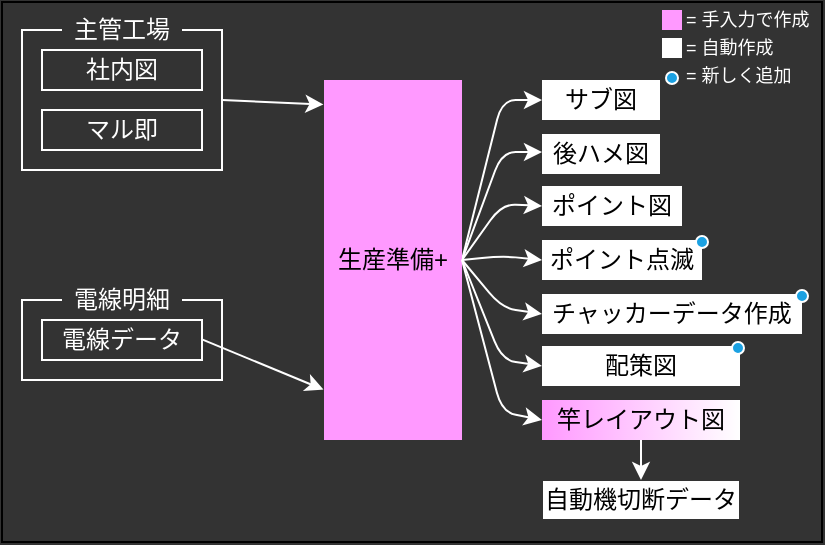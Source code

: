 <mxfile>
    <diagram id="nvRNAKMqMzsSN21wuebc" name="ページ1">
        <mxGraphModel dx="312" dy="244" grid="1" gridSize="10" guides="1" tooltips="1" connect="1" arrows="1" fold="1" page="1" pageScale="1" pageWidth="827" pageHeight="1169" background="#333333" math="0" shadow="0">
            <root>
                <mxCell id="0"/>
                <mxCell id="1" parent="0"/>
                <mxCell id="11" value="" style="rounded=0;whiteSpace=wrap;html=1;fillStyle=solid;fillColor=#333333;fontColor=#FFFFFF;container=0;" parent="1" vertex="1">
                    <mxGeometry x="60" y="161" width="410" height="270" as="geometry"/>
                </mxCell>
                <mxCell id="33" value="" style="edgeStyle=none;curved=1;html=1;exitX=1;exitY=0.5;exitDx=0;exitDy=0;strokeColor=#FFFFFF;entryX=-0.004;entryY=0.068;entryDx=0;entryDy=0;entryPerimeter=0;" parent="1" source="2" target="3" edge="1">
                    <mxGeometry relative="1" as="geometry">
                        <mxPoint x="220" y="210" as="targetPoint"/>
                        <Array as="points"/>
                    </mxGeometry>
                </mxCell>
                <mxCell id="2" value="" style="rounded=0;labelBackgroundColor=none;whiteSpace=wrap;fillStyle=solid;fillColor=#333333;fontColor=#FFFFFF;strokeColor=#FFFFFF;" parent="1" vertex="1">
                    <mxGeometry x="70" y="175" width="100" height="70" as="geometry"/>
                </mxCell>
                <mxCell id="7" value="" style="edgeStyle=none;html=1;entryX=0;entryY=0.5;entryDx=0;entryDy=0;labelBackgroundColor=none;fontColor=#FFFFFF;strokeColor=#FFFFFF;exitX=1;exitY=0.5;exitDx=0;exitDy=0;" parent="1" source="3" target="4" edge="1">
                    <mxGeometry relative="1" as="geometry">
                        <mxPoint x="310" y="165" as="sourcePoint"/>
                        <mxPoint x="310" y="185" as="targetPoint"/>
                        <Array as="points">
                            <mxPoint x="310" y="210"/>
                        </Array>
                    </mxGeometry>
                </mxCell>
                <mxCell id="4" value="サブ図" style="rounded=0;whiteSpace=wrap;strokeColor=none;fillStyle=solid;fillColor=#FFFFFF;fontColor=#000000;" parent="1" vertex="1">
                    <mxGeometry x="330" y="200" width="59" height="20" as="geometry"/>
                </mxCell>
                <mxCell id="14" value="主管工場" style="rounded=0;labelBackgroundColor=none;whiteSpace=wrap;fillStyle=solid;fillColor=#333333;fontColor=#FFFFFF;strokeColor=none;" parent="1" vertex="1">
                    <mxGeometry x="90" y="165" width="60" height="20" as="geometry"/>
                </mxCell>
                <mxCell id="44" value="マル即" style="rounded=0;labelBackgroundColor=none;whiteSpace=wrap;fillStyle=solid;fillColor=#333333;fontColor=#FFFFFF;strokeColor=#FFFFFF;" parent="1" vertex="1">
                    <mxGeometry x="80" y="215" width="80" height="20" as="geometry"/>
                </mxCell>
                <mxCell id="47" value="" style="edgeStyle=none;html=1;entryX=0;entryY=0.5;entryDx=0;entryDy=0;labelBackgroundColor=none;fontColor=#FFFFFF;strokeColor=#FFFFFF;exitX=1;exitY=0.5;exitDx=0;exitDy=0;" parent="1" source="3" target="48" edge="1">
                    <mxGeometry relative="1" as="geometry">
                        <mxPoint x="289.43" y="165" as="sourcePoint"/>
                        <mxPoint x="289.43" y="185" as="targetPoint"/>
                        <Array as="points">
                            <mxPoint x="310" y="340"/>
                        </Array>
                    </mxGeometry>
                </mxCell>
                <mxCell id="43" value="社内図" style="rounded=0;labelBackgroundColor=none;whiteSpace=wrap;fillStyle=solid;fillColor=#333333;fontColor=#FFFFFF;strokeColor=#FFFFFF;" parent="1" vertex="1">
                    <mxGeometry x="80" y="185" width="80" height="20" as="geometry"/>
                </mxCell>
                <mxCell id="56" value="" style="rounded=0;labelBackgroundColor=none;whiteSpace=wrap;fillStyle=solid;fillColor=#333333;fontColor=#FFFFFF;strokeColor=#FFFFFF;" parent="1" vertex="1">
                    <mxGeometry x="70" y="310" width="100" height="40" as="geometry"/>
                </mxCell>
                <mxCell id="46" value="後ハメ図" style="rounded=0;whiteSpace=wrap;strokeColor=none;fillStyle=solid;fillColor=#FFFFFF;fontColor=#000000;" parent="1" vertex="1">
                    <mxGeometry x="330" y="227" width="59" height="20" as="geometry"/>
                </mxCell>
                <mxCell id="48" value="配策図" style="rounded=0;whiteSpace=wrap;strokeColor=none;fillStyle=solid;fillColor=#FFFFFF;fontColor=#000000;gradientColor=none;gradientDirection=east;" parent="1" vertex="1">
                    <mxGeometry x="330" y="333" width="99" height="20" as="geometry"/>
                </mxCell>
                <mxCell id="51" value="自動機切断データ" style="rounded=0;whiteSpace=wrap;strokeColor=#333333;fillStyle=solid;fillColor=#FFFFFF;fontColor=#000000;" parent="1" vertex="1">
                    <mxGeometry x="330" y="400" width="99" height="20" as="geometry"/>
                </mxCell>
                <mxCell id="52" value="ポイント図" style="rounded=0;whiteSpace=wrap;strokeColor=none;fillStyle=solid;fillColor=#FFFFFF;fontColor=#000000;" parent="1" vertex="1">
                    <mxGeometry x="330" y="253" width="70" height="20" as="geometry"/>
                </mxCell>
                <mxCell id="53" value="" style="edgeStyle=none;html=1;labelBackgroundColor=none;fontColor=#FFFFFF;strokeColor=#FFFFFF;exitX=0.5;exitY=1;exitDx=0;exitDy=0;entryX=0.5;entryY=0;entryDx=0;entryDy=0;" parent="1" source="85" target="51" edge="1">
                    <mxGeometry relative="1" as="geometry">
                        <mxPoint x="379" y="380" as="sourcePoint"/>
                        <mxPoint x="380" y="390" as="targetPoint"/>
                    </mxGeometry>
                </mxCell>
                <mxCell id="55" value="" style="edgeStyle=none;curved=1;html=1;exitX=1;exitY=0.5;exitDx=0;exitDy=0;strokeColor=#FFFFFF;entryX=-0.004;entryY=0.86;entryDx=0;entryDy=0;entryPerimeter=0;" parent="1" target="3" edge="1">
                    <mxGeometry relative="1" as="geometry">
                        <mxPoint x="210" y="330" as="targetPoint"/>
                        <Array as="points"/>
                        <mxPoint x="160" y="329.72" as="sourcePoint"/>
                    </mxGeometry>
                </mxCell>
                <mxCell id="57" value="電線明細" style="rounded=0;labelBackgroundColor=none;whiteSpace=wrap;fillStyle=solid;fillColor=#333333;fontColor=#FFFFFF;strokeColor=none;" parent="1" vertex="1">
                    <mxGeometry x="90" y="300" width="60" height="20" as="geometry"/>
                </mxCell>
                <mxCell id="54" value="電線データ" style="rounded=0;labelBackgroundColor=none;whiteSpace=wrap;fillStyle=solid;fillColor=#333333;fontColor=#FFFFFF;strokeColor=#FFFFFF;" parent="1" vertex="1">
                    <mxGeometry x="80" y="320" width="80" height="20" as="geometry"/>
                </mxCell>
                <mxCell id="66" value="" style="group;align=right;" parent="1" vertex="1" connectable="0">
                    <mxGeometry x="368" y="160" width="100" height="20" as="geometry"/>
                </mxCell>
                <mxCell id="64" value="" style="rounded=0;whiteSpace=wrap;strokeColor=none;fillStyle=solid;fillColor=#ff99ff;fontColor=#000000;" parent="66" vertex="1">
                    <mxGeometry x="22" y="5" width="10" height="10" as="geometry"/>
                </mxCell>
                <mxCell id="65" value="= 手入力で作成" style="rounded=0;labelBackgroundColor=none;whiteSpace=wrap;fillStyle=solid;fillColor=none;fontColor=#FFFFFF;strokeColor=none;fontSize=9;align=left;" parent="66" vertex="1">
                    <mxGeometry x="32" width="70" height="20" as="geometry"/>
                </mxCell>
                <mxCell id="67" value="ポイント点滅" style="rounded=0;whiteSpace=wrap;strokeColor=none;fillStyle=solid;fillColor=#FFFFFF;fontColor=#000000;" parent="1" vertex="1">
                    <mxGeometry x="330" y="280" width="80" height="20" as="geometry"/>
                </mxCell>
                <mxCell id="68" value="チャッカーデータ作成" style="rounded=0;whiteSpace=wrap;strokeColor=none;fillStyle=solid;fillColor=#FFFFFF;fontColor=#000000;" parent="1" vertex="1">
                    <mxGeometry x="330" y="307" width="130" height="20" as="geometry"/>
                </mxCell>
                <mxCell id="69" value="" style="group" parent="1" vertex="1" connectable="0">
                    <mxGeometry x="368" y="174" width="100" height="20" as="geometry"/>
                </mxCell>
                <mxCell id="70" value="" style="rounded=0;whiteSpace=wrap;strokeColor=none;fillStyle=solid;fillColor=#FFFFFF;fontColor=#ffffff;" parent="69" vertex="1">
                    <mxGeometry x="22" y="5" width="10" height="10" as="geometry"/>
                </mxCell>
                <mxCell id="71" value="= 自動作成" style="rounded=0;labelBackgroundColor=none;whiteSpace=wrap;fillStyle=solid;fillColor=none;fontColor=#FFFFFF;strokeColor=none;fontSize=9;align=left;" parent="69" vertex="1">
                    <mxGeometry x="32" width="60" height="20" as="geometry"/>
                </mxCell>
                <mxCell id="72" value="" style="edgeStyle=none;html=1;entryX=0;entryY=0.5;entryDx=0;entryDy=0;labelBackgroundColor=none;fontColor=#FFFFFF;strokeColor=#FFFFFF;exitX=1;exitY=0.5;exitDx=0;exitDy=0;" parent="1" source="3" edge="1">
                    <mxGeometry relative="1" as="geometry">
                        <mxPoint x="288.689" y="236.65" as="sourcePoint"/>
                        <mxPoint x="330" y="236" as="targetPoint"/>
                        <Array as="points">
                            <mxPoint x="310" y="236"/>
                        </Array>
                    </mxGeometry>
                </mxCell>
                <mxCell id="3" value="生産準備+" style="rounded=0;whiteSpace=wrap;strokeColor=none;fillStyle=solid;fillColor=#ff99ff;fontColor=#000000;" parent="1" vertex="1">
                    <mxGeometry x="221" y="200" width="69" height="180" as="geometry"/>
                </mxCell>
                <mxCell id="74" value="" style="edgeStyle=none;html=1;entryX=0;entryY=0.5;entryDx=0;entryDy=0;labelBackgroundColor=none;fontColor=#FFFFFF;strokeColor=#FFFFFF;exitX=1;exitY=0.5;exitDx=0;exitDy=0;" parent="1" source="3" target="52" edge="1">
                    <mxGeometry relative="1" as="geometry">
                        <mxPoint x="288.689" y="290.65" as="sourcePoint"/>
                        <mxPoint x="330" y="290" as="targetPoint"/>
                        <Array as="points">
                            <mxPoint x="310" y="262"/>
                        </Array>
                    </mxGeometry>
                </mxCell>
                <mxCell id="75" value="" style="edgeStyle=none;html=1;entryX=0;entryY=0.5;entryDx=0;entryDy=0;labelBackgroundColor=none;fontColor=#FFFFFF;strokeColor=#FFFFFF;exitX=1;exitY=0.5;exitDx=0;exitDy=0;" parent="1" source="3" target="67" edge="1">
                    <mxGeometry relative="1" as="geometry">
                        <mxPoint x="288.689" y="310.65" as="sourcePoint"/>
                        <mxPoint x="330" y="310" as="targetPoint"/>
                        <Array as="points">
                            <mxPoint x="310" y="288"/>
                        </Array>
                    </mxGeometry>
                </mxCell>
                <mxCell id="76" value="" style="edgeStyle=none;html=1;entryX=0;entryY=0.5;entryDx=0;entryDy=0;labelBackgroundColor=none;fontColor=#FFFFFF;strokeColor=#FFFFFF;exitX=1;exitY=0.5;exitDx=0;exitDy=0;" parent="1" source="3" target="68" edge="1">
                    <mxGeometry relative="1" as="geometry">
                        <mxPoint x="290" y="280" as="sourcePoint"/>
                        <mxPoint x="330" y="340" as="targetPoint"/>
                        <Array as="points">
                            <mxPoint x="310" y="314"/>
                        </Array>
                    </mxGeometry>
                </mxCell>
                <mxCell id="79" value="" style="group" parent="1" vertex="1" connectable="0">
                    <mxGeometry x="368" y="189" width="100" height="20" as="geometry"/>
                </mxCell>
                <mxCell id="80" value="" style="rounded=1;whiteSpace=wrap;strokeColor=#FFFFFF;fillStyle=solid;fillColor=#1ba1e2;fontColor=#ffffff;arcSize=50;strokeWidth=1;" parent="79" vertex="1">
                    <mxGeometry x="24" y="7" width="6" height="6" as="geometry"/>
                </mxCell>
                <mxCell id="81" value="= 新しく追加" style="rounded=0;labelBackgroundColor=none;whiteSpace=wrap;fillStyle=solid;fillColor=none;fontColor=#FFFFFF;strokeColor=none;fontSize=9;align=left;" parent="79" vertex="1">
                    <mxGeometry x="32" y="-1" width="60" height="20" as="geometry"/>
                </mxCell>
                <mxCell id="83" value="" style="rounded=1;whiteSpace=wrap;strokeColor=#FFFFFF;fillStyle=solid;fillColor=#1ba1e2;fontColor=#ffffff;arcSize=50;" parent="1" vertex="1">
                    <mxGeometry x="407" y="278" width="6" height="6" as="geometry"/>
                </mxCell>
                <mxCell id="86" value="" style="edgeStyle=none;html=1;entryX=0;entryY=0.5;entryDx=0;entryDy=0;labelBackgroundColor=none;fontColor=#FFFFFF;strokeColor=#FFFFFF;exitX=1;exitY=0.5;exitDx=0;exitDy=0;" parent="1" source="3" target="85" edge="1">
                    <mxGeometry relative="1" as="geometry">
                        <mxPoint x="289.43" y="165" as="sourcePoint"/>
                        <mxPoint x="289.43" y="185" as="targetPoint"/>
                        <Array as="points">
                            <mxPoint x="310" y="366"/>
                        </Array>
                    </mxGeometry>
                </mxCell>
                <mxCell id="85" value="竿レイアウト図" style="rounded=0;whiteSpace=wrap;strokeColor=none;fillStyle=solid;fillColor=#ff99ff;fontColor=#000000;gradientColor=#FFFFFF;gradientDirection=east;" parent="1" vertex="1">
                    <mxGeometry x="330" y="360" width="99" height="20" as="geometry"/>
                </mxCell>
                <mxCell id="89" value="" style="rounded=1;whiteSpace=wrap;strokeColor=#FFFFFF;fillStyle=solid;fillColor=#1ba1e2;fontColor=#ffffff;arcSize=50;" parent="1" vertex="1">
                    <mxGeometry x="457" y="305" width="6" height="6" as="geometry"/>
                </mxCell>
                <mxCell id="90" value="" style="rounded=1;whiteSpace=wrap;strokeColor=#FFFFFF;fillStyle=solid;fillColor=#1ba1e2;fontColor=#ffffff;arcSize=50;" parent="1" vertex="1">
                    <mxGeometry x="425" y="331" width="6" height="6" as="geometry"/>
                </mxCell>
            </root>
        </mxGraphModel>
    </diagram>
</mxfile>